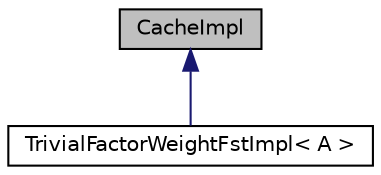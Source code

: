 digraph "CacheImpl"
{
  edge [fontname="Helvetica",fontsize="10",labelfontname="Helvetica",labelfontsize="10"];
  node [fontname="Helvetica",fontsize="10",shape=record];
  Node0 [label="CacheImpl",height=0.2,width=0.4,color="black", fillcolor="grey75", style="filled", fontcolor="black"];
  Node0 -> Node1 [dir="back",color="midnightblue",fontsize="10",style="solid",fontname="Helvetica"];
  Node1 [label="TrivialFactorWeightFstImpl\< A \>",height=0.2,width=0.4,color="black", fillcolor="white", style="filled",URL="$classfst_1_1internal_1_1TrivialFactorWeightFstImpl.html"];
}
